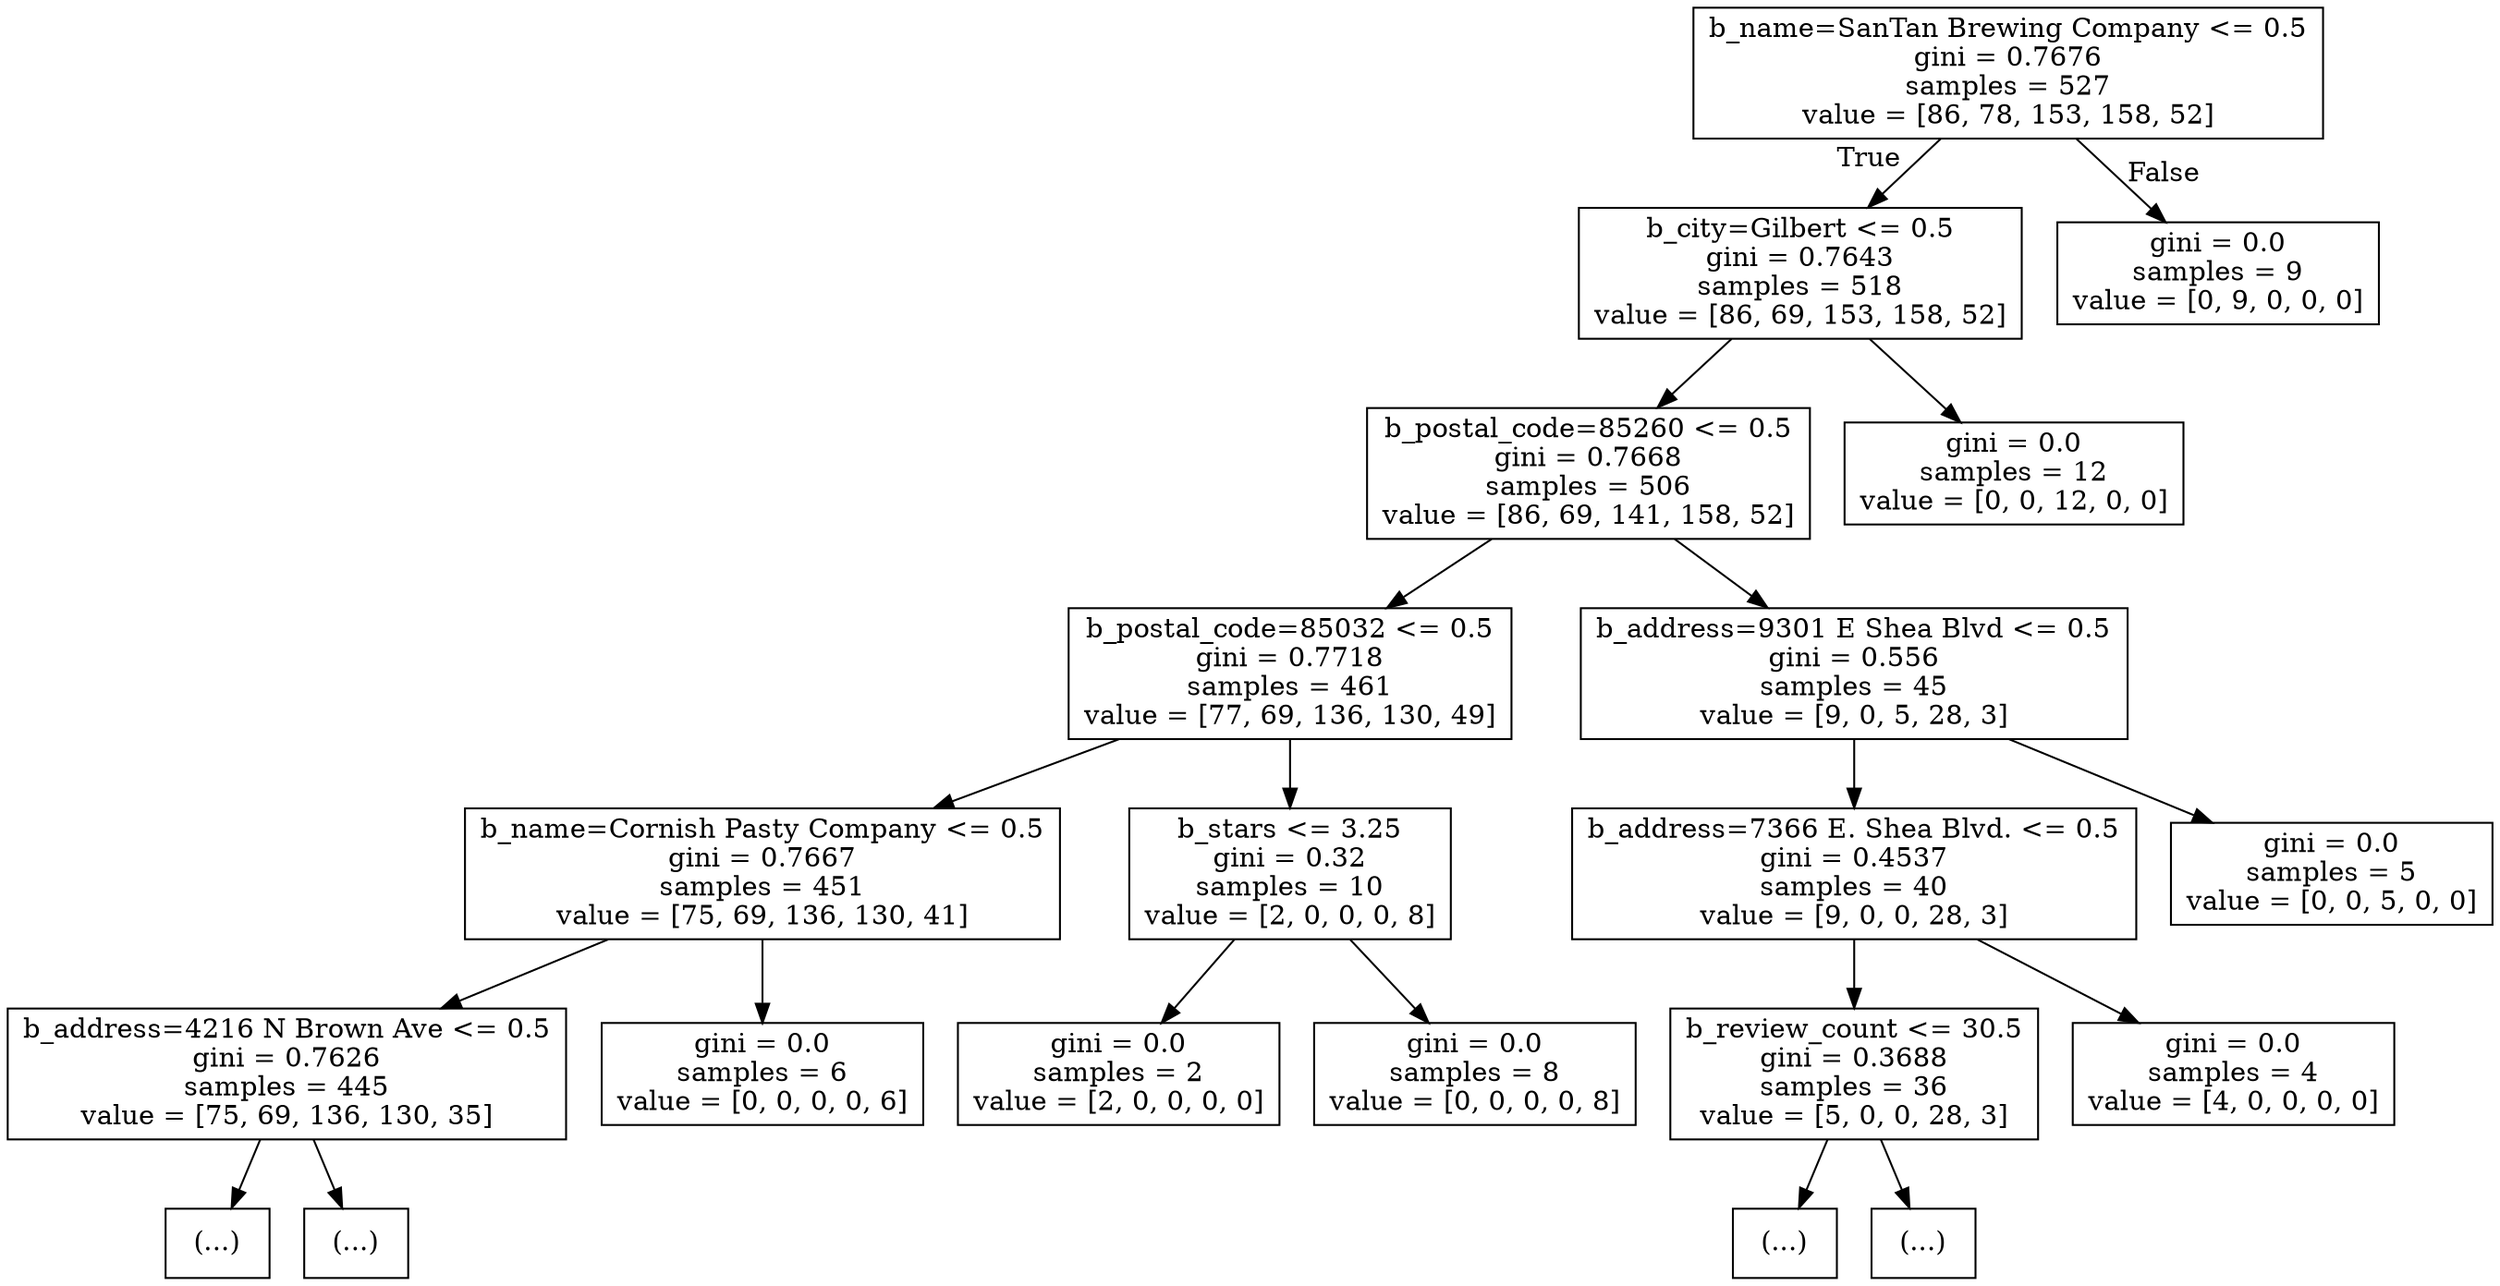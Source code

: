 digraph Tree {
node [shape=box] ;
0 [label="b_name=SanTan Brewing Company <= 0.5\ngini = 0.7676\nsamples = 527\nvalue = [86, 78, 153, 158, 52]"] ;
1 [label="b_city=Gilbert <= 0.5\ngini = 0.7643\nsamples = 518\nvalue = [86, 69, 153, 158, 52]"] ;
0 -> 1 [labeldistance=2.5, labelangle=45, headlabel="True"] ;
2 [label="b_postal_code=85260 <= 0.5\ngini = 0.7668\nsamples = 506\nvalue = [86, 69, 141, 158, 52]"] ;
1 -> 2 ;
3 [label="b_postal_code=85032 <= 0.5\ngini = 0.7718\nsamples = 461\nvalue = [77, 69, 136, 130, 49]"] ;
2 -> 3 ;
4 [label="b_name=Cornish Pasty Company <= 0.5\ngini = 0.7667\nsamples = 451\nvalue = [75, 69, 136, 130, 41]"] ;
3 -> 4 ;
5 [label="b_address=4216 N Brown Ave <= 0.5\ngini = 0.7626\nsamples = 445\nvalue = [75, 69, 136, 130, 35]"] ;
4 -> 5 ;
6 [label="(...)"] ;
5 -> 6 ;
211 [label="(...)"] ;
5 -> 211 ;
212 [label="gini = 0.0\nsamples = 6\nvalue = [0, 0, 0, 0, 6]"] ;
4 -> 212 ;
213 [label="b_stars <= 3.25\ngini = 0.32\nsamples = 10\nvalue = [2, 0, 0, 0, 8]"] ;
3 -> 213 ;
214 [label="gini = 0.0\nsamples = 2\nvalue = [2, 0, 0, 0, 0]"] ;
213 -> 214 ;
215 [label="gini = 0.0\nsamples = 8\nvalue = [0, 0, 0, 0, 8]"] ;
213 -> 215 ;
216 [label="b_address=9301 E Shea Blvd <= 0.5\ngini = 0.556\nsamples = 45\nvalue = [9, 0, 5, 28, 3]"] ;
2 -> 216 ;
217 [label="b_address=7366 E. Shea Blvd. <= 0.5\ngini = 0.4537\nsamples = 40\nvalue = [9, 0, 0, 28, 3]"] ;
216 -> 217 ;
218 [label="b_review_count <= 30.5\ngini = 0.3688\nsamples = 36\nvalue = [5, 0, 0, 28, 3]"] ;
217 -> 218 ;
219 [label="(...)"] ;
218 -> 219 ;
224 [label="(...)"] ;
218 -> 224 ;
227 [label="gini = 0.0\nsamples = 4\nvalue = [4, 0, 0, 0, 0]"] ;
217 -> 227 ;
228 [label="gini = 0.0\nsamples = 5\nvalue = [0, 0, 5, 0, 0]"] ;
216 -> 228 ;
229 [label="gini = 0.0\nsamples = 12\nvalue = [0, 0, 12, 0, 0]"] ;
1 -> 229 ;
230 [label="gini = 0.0\nsamples = 9\nvalue = [0, 9, 0, 0, 0]"] ;
0 -> 230 [labeldistance=2.5, labelangle=-45, headlabel="False"] ;
}